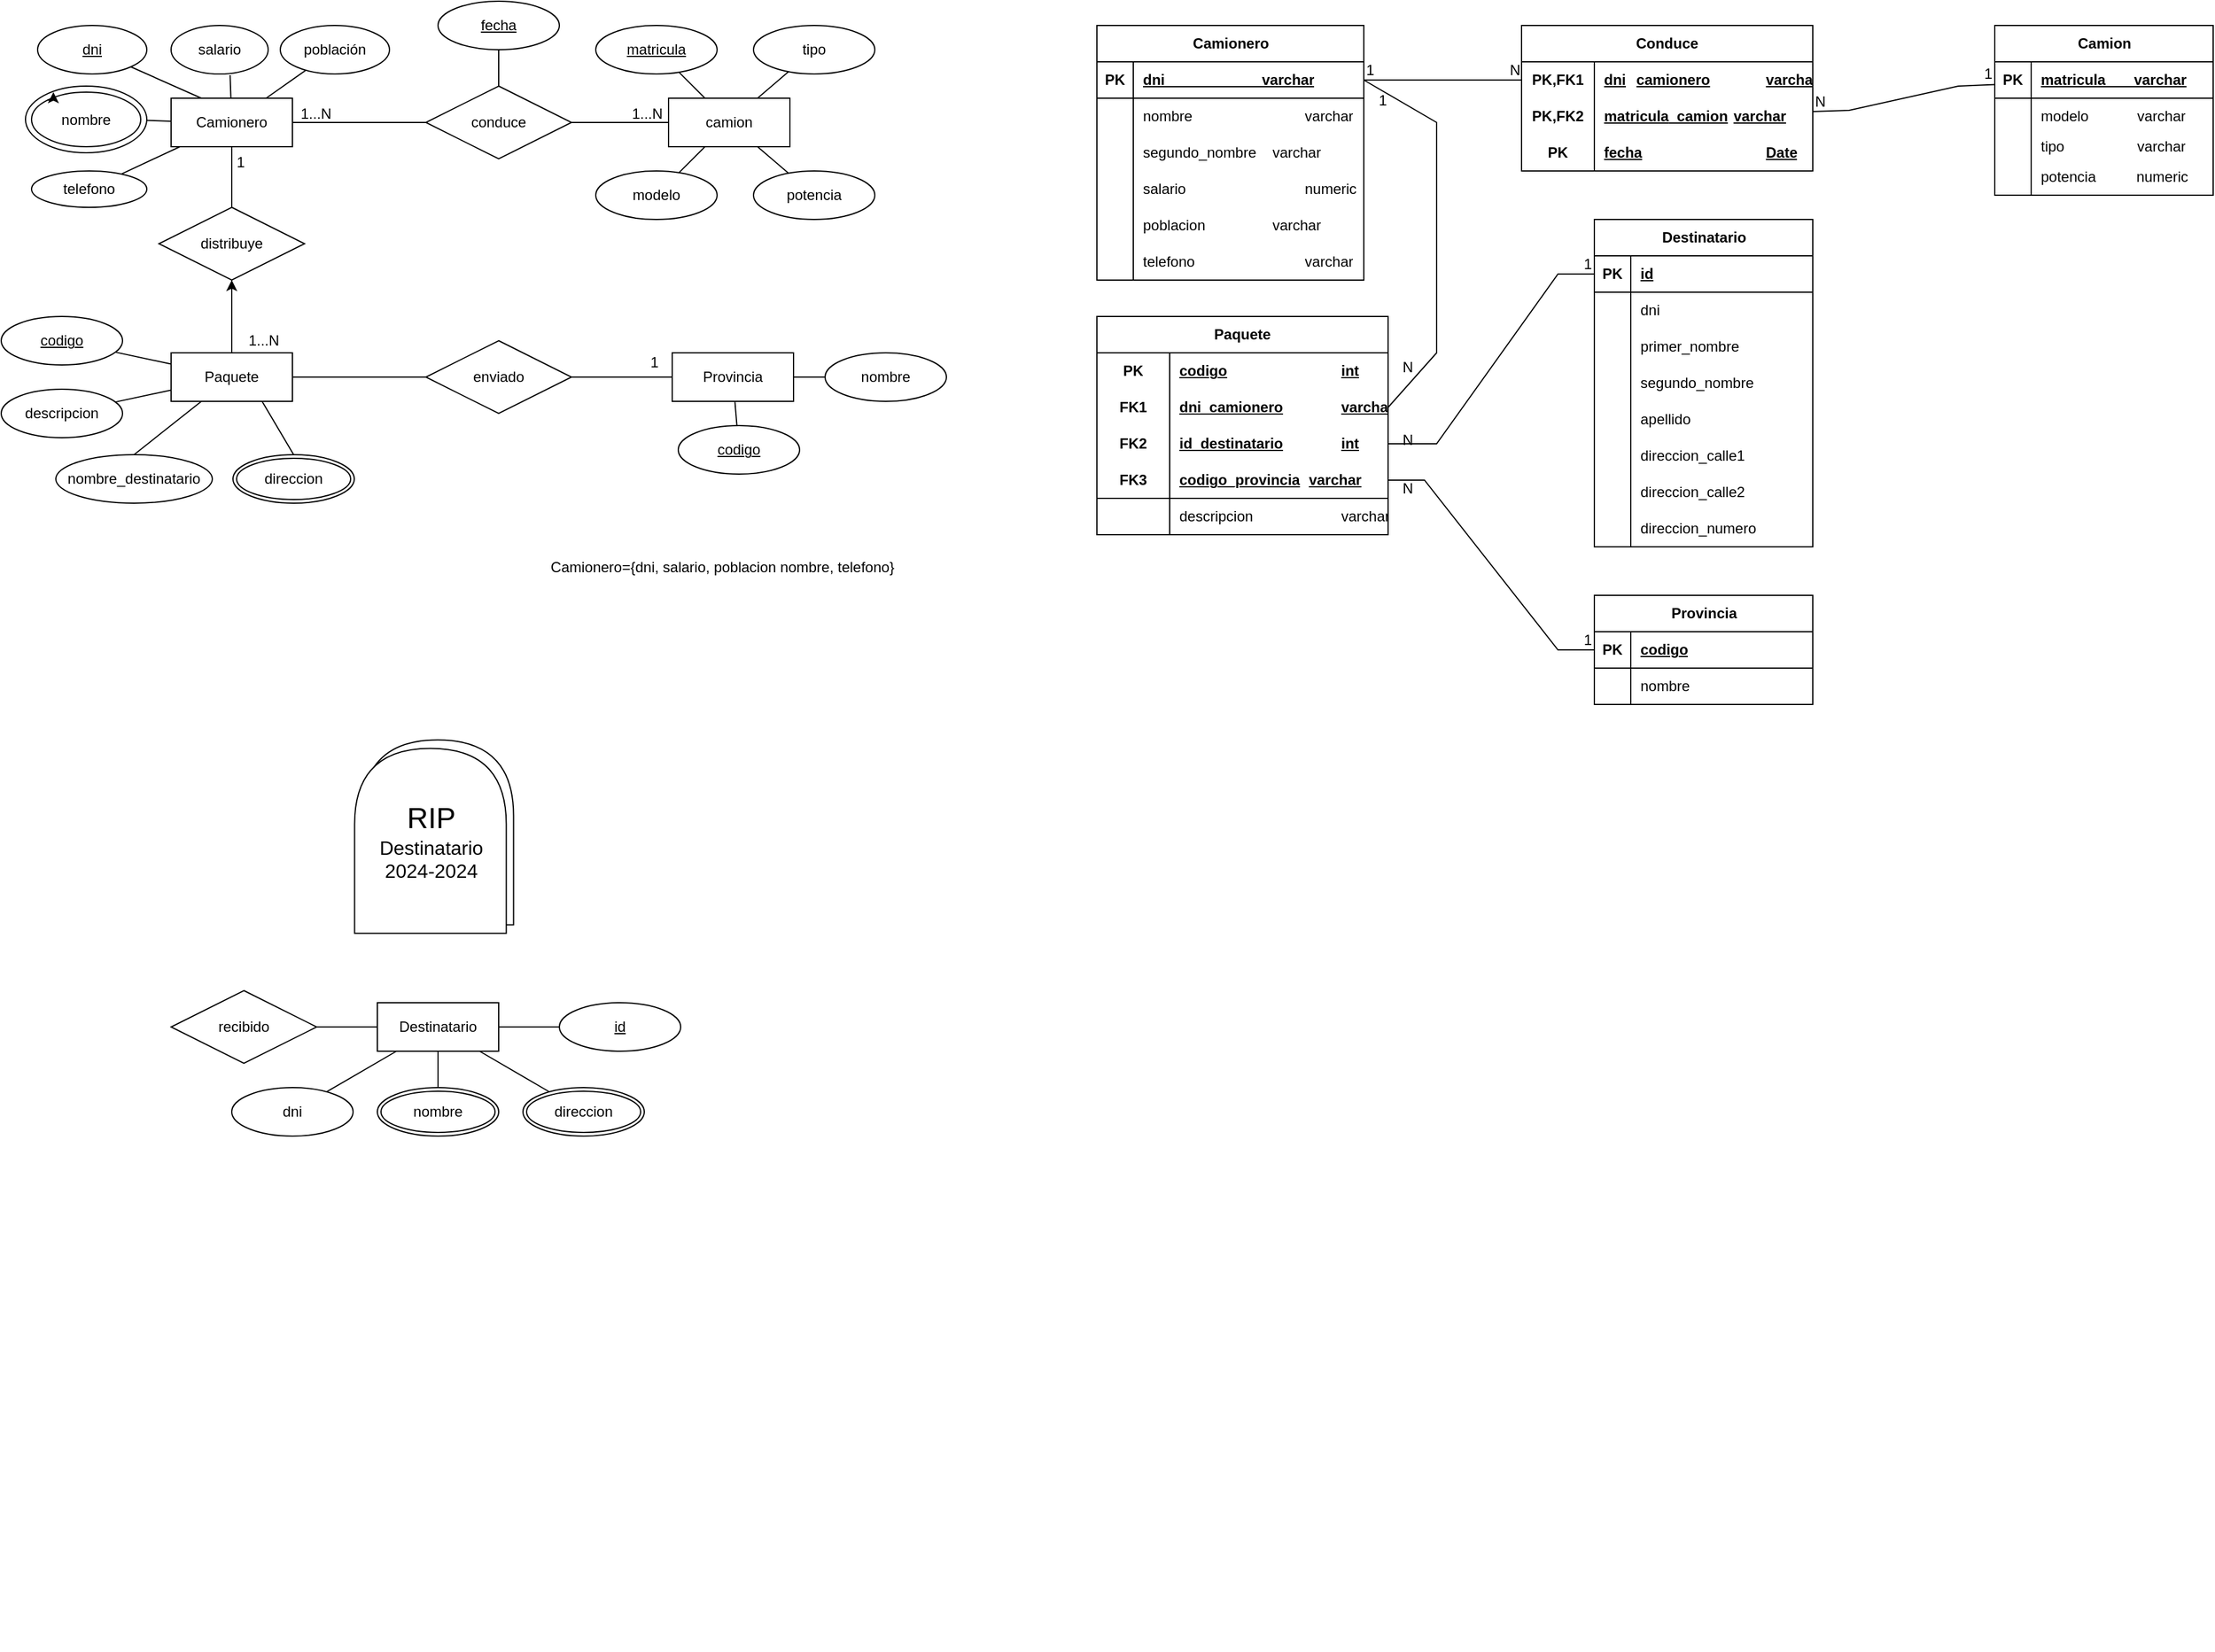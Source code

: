 <mxfile version="24.7.7">
  <diagram id="R2lEEEUBdFMjLlhIrx00" name="Page-1">
    <mxGraphModel dx="1311" dy="598" grid="0" gridSize="10" guides="1" tooltips="1" connect="1" arrows="1" fold="1" page="0" pageScale="1" pageWidth="100" pageHeight="100" math="0" shadow="0" extFonts="Permanent Marker^https://fonts.googleapis.com/css?family=Permanent+Marker">
      <root>
        <mxCell id="0" />
        <mxCell id="1" parent="0" />
        <mxCell id="CxOsIy3GGX-dZrsYD4v6-1" value="Camionero" style="rounded=0;whiteSpace=wrap;html=1;" parent="1" vertex="1">
          <mxGeometry x="200" y="260" width="100" height="40" as="geometry" />
        </mxCell>
        <mxCell id="CxOsIy3GGX-dZrsYD4v6-7" value="&lt;u&gt;dni&lt;/u&gt;" style="ellipse;whiteSpace=wrap;html=1;" parent="1" vertex="1">
          <mxGeometry x="90" y="200" width="90" height="40" as="geometry" />
        </mxCell>
        <mxCell id="CxOsIy3GGX-dZrsYD4v6-8" value="salario" style="ellipse;whiteSpace=wrap;html=1;" parent="1" vertex="1">
          <mxGeometry x="200" y="200" width="80" height="40" as="geometry" />
        </mxCell>
        <mxCell id="CxOsIy3GGX-dZrsYD4v6-9" value="población" style="ellipse;whiteSpace=wrap;html=1;" parent="1" vertex="1">
          <mxGeometry x="290" y="200" width="90" height="40" as="geometry" />
        </mxCell>
        <mxCell id="CxOsIy3GGX-dZrsYD4v6-11" value="telefono" style="ellipse;whiteSpace=wrap;html=1;" parent="1" vertex="1">
          <mxGeometry x="85" y="320" width="95" height="30" as="geometry" />
        </mxCell>
        <mxCell id="CxOsIy3GGX-dZrsYD4v6-12" value="" style="endArrow=none;html=1;rounded=0;" parent="1" source="CxOsIy3GGX-dZrsYD4v6-11" target="CxOsIy3GGX-dZrsYD4v6-1" edge="1">
          <mxGeometry width="50" height="50" relative="1" as="geometry">
            <mxPoint x="160" y="260" as="sourcePoint" />
            <mxPoint x="210" y="210" as="targetPoint" />
          </mxGeometry>
        </mxCell>
        <mxCell id="CxOsIy3GGX-dZrsYD4v6-13" value="" style="endArrow=none;html=1;rounded=0;" parent="1" source="CxOsIy3GGX-dZrsYD4v6-10" target="CxOsIy3GGX-dZrsYD4v6-1" edge="1">
          <mxGeometry width="50" height="50" relative="1" as="geometry">
            <mxPoint x="130" y="260" as="sourcePoint" />
            <mxPoint x="200.711" y="270" as="targetPoint" />
          </mxGeometry>
        </mxCell>
        <mxCell id="CxOsIy3GGX-dZrsYD4v6-14" value="" style="endArrow=none;html=1;rounded=0;entryX=1;entryY=1;entryDx=0;entryDy=0;exitX=0.25;exitY=0;exitDx=0;exitDy=0;" parent="1" source="CxOsIy3GGX-dZrsYD4v6-1" target="CxOsIy3GGX-dZrsYD4v6-7" edge="1">
          <mxGeometry width="50" height="50" relative="1" as="geometry">
            <mxPoint x="220" y="280" as="sourcePoint" />
            <mxPoint x="240" y="220" as="targetPoint" />
          </mxGeometry>
        </mxCell>
        <mxCell id="CxOsIy3GGX-dZrsYD4v6-15" value="" style="endArrow=none;html=1;rounded=0;entryX=0.608;entryY=1.025;entryDx=0;entryDy=0;entryPerimeter=0;" parent="1" source="CxOsIy3GGX-dZrsYD4v6-1" target="CxOsIy3GGX-dZrsYD4v6-8" edge="1">
          <mxGeometry width="50" height="50" relative="1" as="geometry">
            <mxPoint x="160" y="260" as="sourcePoint" />
            <mxPoint x="210" y="210" as="targetPoint" />
          </mxGeometry>
        </mxCell>
        <mxCell id="CxOsIy3GGX-dZrsYD4v6-16" value="" style="endArrow=none;html=1;rounded=0;" parent="1" source="CxOsIy3GGX-dZrsYD4v6-1" target="CxOsIy3GGX-dZrsYD4v6-9" edge="1">
          <mxGeometry width="50" height="50" relative="1" as="geometry">
            <mxPoint x="250" y="250" as="sourcePoint" />
            <mxPoint x="210" y="210" as="targetPoint" />
          </mxGeometry>
        </mxCell>
        <mxCell id="CxOsIy3GGX-dZrsYD4v6-20" value="" style="group" parent="1" vertex="1" connectable="0">
          <mxGeometry x="80" y="250" width="100" height="55" as="geometry" />
        </mxCell>
        <mxCell id="CxOsIy3GGX-dZrsYD4v6-18" value="" style="ellipse;whiteSpace=wrap;html=1;" parent="CxOsIy3GGX-dZrsYD4v6-20" vertex="1">
          <mxGeometry width="100" height="55" as="geometry" />
        </mxCell>
        <mxCell id="CxOsIy3GGX-dZrsYD4v6-10" value="nombre" style="ellipse;whiteSpace=wrap;html=1;strokeColor=default;" parent="CxOsIy3GGX-dZrsYD4v6-20" vertex="1">
          <mxGeometry x="5" y="5" width="90" height="45" as="geometry" />
        </mxCell>
        <mxCell id="CxOsIy3GGX-dZrsYD4v6-19" style="edgeStyle=orthogonalEdgeStyle;rounded=0;orthogonalLoop=1;jettySize=auto;html=1;exitX=0;exitY=0;exitDx=0;exitDy=0;entryX=0.2;entryY=0;entryDx=0;entryDy=0;entryPerimeter=0;" parent="CxOsIy3GGX-dZrsYD4v6-20" source="CxOsIy3GGX-dZrsYD4v6-10" target="CxOsIy3GGX-dZrsYD4v6-10" edge="1">
          <mxGeometry relative="1" as="geometry" />
        </mxCell>
        <mxCell id="4ZLRn1Lp10BQztNfoU4w-2" value="" style="edgeStyle=orthogonalEdgeStyle;rounded=0;orthogonalLoop=1;jettySize=auto;html=1;" edge="1" parent="1" source="tx9ULvvlkUJiopT8hCnI-1" target="tx9ULvvlkUJiopT8hCnI-14">
          <mxGeometry relative="1" as="geometry" />
        </mxCell>
        <mxCell id="tx9ULvvlkUJiopT8hCnI-1" value="&lt;div&gt;Paquete&lt;/div&gt;" style="whiteSpace=wrap;html=1;align=center;" parent="1" vertex="1">
          <mxGeometry x="200" y="470" width="100" height="40" as="geometry" />
        </mxCell>
        <mxCell id="tx9ULvvlkUJiopT8hCnI-2" value="&lt;div&gt;enviado&lt;br&gt;&lt;/div&gt;" style="shape=rhombus;perimeter=rhombusPerimeter;whiteSpace=wrap;html=1;align=center;" parent="1" vertex="1">
          <mxGeometry x="410" y="460" width="120" height="60" as="geometry" />
        </mxCell>
        <mxCell id="Zo_JOR9cjZS5Beq6pA7G-6" value="Camion" style="shape=table;startSize=30;container=1;collapsible=1;childLayout=tableLayout;fixedRows=1;rowLines=0;fontStyle=1;align=center;resizeLast=1;html=1;" parent="1" vertex="1">
          <mxGeometry x="1703" y="200" width="180" height="140" as="geometry" />
        </mxCell>
        <mxCell id="Zo_JOR9cjZS5Beq6pA7G-7" value="" style="shape=tableRow;horizontal=0;startSize=0;swimlaneHead=0;swimlaneBody=0;fillColor=none;collapsible=0;dropTarget=0;points=[[0,0.5],[1,0.5]];portConstraint=eastwest;top=0;left=0;right=0;bottom=1;" parent="Zo_JOR9cjZS5Beq6pA7G-6" vertex="1">
          <mxGeometry y="30" width="180" height="30" as="geometry" />
        </mxCell>
        <mxCell id="Zo_JOR9cjZS5Beq6pA7G-8" value="PK" style="shape=partialRectangle;connectable=0;fillColor=none;top=0;left=0;bottom=0;right=0;fontStyle=1;overflow=hidden;whiteSpace=wrap;html=1;" parent="Zo_JOR9cjZS5Beq6pA7G-7" vertex="1">
          <mxGeometry width="30" height="30" as="geometry">
            <mxRectangle width="30" height="30" as="alternateBounds" />
          </mxGeometry>
        </mxCell>
        <mxCell id="Zo_JOR9cjZS5Beq6pA7G-9" value="matricula&amp;nbsp; &amp;nbsp; &amp;nbsp; &amp;nbsp;varchar" style="shape=partialRectangle;connectable=0;fillColor=none;top=0;left=0;bottom=0;right=0;align=left;spacingLeft=6;fontStyle=5;overflow=hidden;whiteSpace=wrap;html=1;" parent="Zo_JOR9cjZS5Beq6pA7G-7" vertex="1">
          <mxGeometry x="30" width="150" height="30" as="geometry">
            <mxRectangle width="150" height="30" as="alternateBounds" />
          </mxGeometry>
        </mxCell>
        <mxCell id="Zo_JOR9cjZS5Beq6pA7G-10" value="" style="shape=tableRow;horizontal=0;startSize=0;swimlaneHead=0;swimlaneBody=0;fillColor=none;collapsible=0;dropTarget=0;points=[[0,0.5],[1,0.5]];portConstraint=eastwest;top=0;left=0;right=0;bottom=0;" parent="Zo_JOR9cjZS5Beq6pA7G-6" vertex="1">
          <mxGeometry y="60" width="180" height="30" as="geometry" />
        </mxCell>
        <mxCell id="Zo_JOR9cjZS5Beq6pA7G-11" value="" style="shape=partialRectangle;connectable=0;fillColor=none;top=0;left=0;bottom=0;right=0;editable=1;overflow=hidden;whiteSpace=wrap;html=1;" parent="Zo_JOR9cjZS5Beq6pA7G-10" vertex="1">
          <mxGeometry width="30" height="30" as="geometry">
            <mxRectangle width="30" height="30" as="alternateBounds" />
          </mxGeometry>
        </mxCell>
        <mxCell id="Zo_JOR9cjZS5Beq6pA7G-12" value="modelo&amp;nbsp; &amp;nbsp; &amp;nbsp; &amp;nbsp; &amp;nbsp; &amp;nbsp; varchar" style="shape=partialRectangle;connectable=0;fillColor=none;top=0;left=0;bottom=0;right=0;align=left;spacingLeft=6;overflow=hidden;whiteSpace=wrap;html=1;" parent="Zo_JOR9cjZS5Beq6pA7G-10" vertex="1">
          <mxGeometry x="30" width="150" height="30" as="geometry">
            <mxRectangle width="150" height="30" as="alternateBounds" />
          </mxGeometry>
        </mxCell>
        <mxCell id="Zo_JOR9cjZS5Beq6pA7G-13" value="" style="shape=tableRow;horizontal=0;startSize=0;swimlaneHead=0;swimlaneBody=0;fillColor=none;collapsible=0;dropTarget=0;points=[[0,0.5],[1,0.5]];portConstraint=eastwest;top=0;left=0;right=0;bottom=0;" parent="Zo_JOR9cjZS5Beq6pA7G-6" vertex="1">
          <mxGeometry y="90" width="180" height="20" as="geometry" />
        </mxCell>
        <mxCell id="Zo_JOR9cjZS5Beq6pA7G-14" value="" style="shape=partialRectangle;connectable=0;fillColor=none;top=0;left=0;bottom=0;right=0;editable=1;overflow=hidden;whiteSpace=wrap;html=1;" parent="Zo_JOR9cjZS5Beq6pA7G-13" vertex="1">
          <mxGeometry width="30" height="20" as="geometry">
            <mxRectangle width="30" height="20" as="alternateBounds" />
          </mxGeometry>
        </mxCell>
        <mxCell id="Zo_JOR9cjZS5Beq6pA7G-15" value="tipo&amp;nbsp; &amp;nbsp; &amp;nbsp; &amp;nbsp; &amp;nbsp; &amp;nbsp; &amp;nbsp; &amp;nbsp; &amp;nbsp; varchar" style="shape=partialRectangle;connectable=0;fillColor=none;top=0;left=0;bottom=0;right=0;align=left;spacingLeft=6;overflow=hidden;whiteSpace=wrap;html=1;" parent="Zo_JOR9cjZS5Beq6pA7G-13" vertex="1">
          <mxGeometry x="30" width="150" height="20" as="geometry">
            <mxRectangle width="150" height="20" as="alternateBounds" />
          </mxGeometry>
        </mxCell>
        <mxCell id="Zo_JOR9cjZS5Beq6pA7G-16" value="" style="shape=tableRow;horizontal=0;startSize=0;swimlaneHead=0;swimlaneBody=0;fillColor=none;collapsible=0;dropTarget=0;points=[[0,0.5],[1,0.5]];portConstraint=eastwest;top=0;left=0;right=0;bottom=0;" parent="Zo_JOR9cjZS5Beq6pA7G-6" vertex="1">
          <mxGeometry y="110" width="180" height="30" as="geometry" />
        </mxCell>
        <mxCell id="Zo_JOR9cjZS5Beq6pA7G-17" value="" style="shape=partialRectangle;connectable=0;fillColor=none;top=0;left=0;bottom=0;right=0;editable=1;overflow=hidden;whiteSpace=wrap;html=1;" parent="Zo_JOR9cjZS5Beq6pA7G-16" vertex="1">
          <mxGeometry width="30" height="30" as="geometry">
            <mxRectangle width="30" height="30" as="alternateBounds" />
          </mxGeometry>
        </mxCell>
        <mxCell id="Zo_JOR9cjZS5Beq6pA7G-18" value="potencia&amp;nbsp; &amp;nbsp; &amp;nbsp; &amp;nbsp; &amp;nbsp; numeric" style="shape=partialRectangle;connectable=0;fillColor=none;top=0;left=0;bottom=0;right=0;align=left;spacingLeft=6;overflow=hidden;whiteSpace=wrap;html=1;" parent="Zo_JOR9cjZS5Beq6pA7G-16" vertex="1">
          <mxGeometry x="30" width="150" height="30" as="geometry">
            <mxRectangle width="150" height="30" as="alternateBounds" />
          </mxGeometry>
        </mxCell>
        <mxCell id="tx9ULvvlkUJiopT8hCnI-3" value="&lt;div&gt;Provincia&lt;/div&gt;" style="whiteSpace=wrap;html=1;align=center;" parent="1" vertex="1">
          <mxGeometry x="613" y="470" width="100" height="40" as="geometry" />
        </mxCell>
        <mxCell id="tx9ULvvlkUJiopT8hCnI-4" value="&lt;div&gt;codigo&lt;/div&gt;" style="ellipse;whiteSpace=wrap;html=1;align=center;fontStyle=4;" parent="1" vertex="1">
          <mxGeometry x="618" y="530" width="100" height="40" as="geometry" />
        </mxCell>
        <mxCell id="tx9ULvvlkUJiopT8hCnI-5" value="&lt;div&gt;nombre&lt;/div&gt;" style="ellipse;whiteSpace=wrap;html=1;align=center;" parent="1" vertex="1">
          <mxGeometry x="739" y="470" width="100" height="40" as="geometry" />
        </mxCell>
        <mxCell id="tx9ULvvlkUJiopT8hCnI-6" value="" style="endArrow=none;html=1;rounded=0;" parent="1" source="tx9ULvvlkUJiopT8hCnI-3" target="tx9ULvvlkUJiopT8hCnI-4" edge="1">
          <mxGeometry relative="1" as="geometry">
            <mxPoint x="610" y="410" as="sourcePoint" />
            <mxPoint x="770" y="410" as="targetPoint" />
          </mxGeometry>
        </mxCell>
        <mxCell id="tx9ULvvlkUJiopT8hCnI-7" value="" style="endArrow=none;html=1;rounded=0;" parent="1" source="tx9ULvvlkUJiopT8hCnI-3" target="tx9ULvvlkUJiopT8hCnI-5" edge="1">
          <mxGeometry relative="1" as="geometry">
            <mxPoint x="610" y="410" as="sourcePoint" />
            <mxPoint x="770" y="410" as="targetPoint" />
          </mxGeometry>
        </mxCell>
        <mxCell id="tx9ULvvlkUJiopT8hCnI-9" value="" style="endArrow=none;html=1;rounded=0;" parent="1" source="tx9ULvvlkUJiopT8hCnI-1" target="tx9ULvvlkUJiopT8hCnI-2" edge="1">
          <mxGeometry relative="1" as="geometry">
            <mxPoint x="70" y="640" as="sourcePoint" />
            <mxPoint x="200" y="610" as="targetPoint" />
          </mxGeometry>
        </mxCell>
        <mxCell id="tx9ULvvlkUJiopT8hCnI-10" value="codigo" style="ellipse;whiteSpace=wrap;html=1;align=center;fontStyle=4;" parent="1" vertex="1">
          <mxGeometry x="60" y="440" width="100" height="40" as="geometry" />
        </mxCell>
        <mxCell id="tx9ULvvlkUJiopT8hCnI-11" value="&lt;div&gt;descripcion&lt;/div&gt;" style="ellipse;whiteSpace=wrap;html=1;align=center;" parent="1" vertex="1">
          <mxGeometry x="60" y="500" width="100" height="40" as="geometry" />
        </mxCell>
        <mxCell id="tx9ULvvlkUJiopT8hCnI-12" value="" style="endArrow=none;html=1;rounded=0;" parent="1" source="tx9ULvvlkUJiopT8hCnI-1" target="tx9ULvvlkUJiopT8hCnI-10" edge="1">
          <mxGeometry relative="1" as="geometry">
            <mxPoint x="420" y="430" as="sourcePoint" />
            <mxPoint x="580" y="430" as="targetPoint" />
          </mxGeometry>
        </mxCell>
        <mxCell id="tx9ULvvlkUJiopT8hCnI-13" value="" style="endArrow=none;html=1;rounded=0;" parent="1" source="tx9ULvvlkUJiopT8hCnI-1" target="tx9ULvvlkUJiopT8hCnI-11" edge="1">
          <mxGeometry relative="1" as="geometry">
            <mxPoint x="420" y="430" as="sourcePoint" />
            <mxPoint x="580" y="430" as="targetPoint" />
          </mxGeometry>
        </mxCell>
        <mxCell id="tx9ULvvlkUJiopT8hCnI-14" value="&lt;div&gt;distribuye&lt;/div&gt;" style="shape=rhombus;perimeter=rhombusPerimeter;whiteSpace=wrap;html=1;align=center;" parent="1" vertex="1">
          <mxGeometry x="190" y="350" width="120" height="60" as="geometry" />
        </mxCell>
        <mxCell id="tx9ULvvlkUJiopT8hCnI-15" style="edgeStyle=orthogonalEdgeStyle;rounded=0;orthogonalLoop=1;jettySize=auto;html=1;exitX=0.5;exitY=1;exitDx=0;exitDy=0;" parent="1" source="tx9ULvvlkUJiopT8hCnI-11" target="tx9ULvvlkUJiopT8hCnI-11" edge="1">
          <mxGeometry relative="1" as="geometry" />
        </mxCell>
        <mxCell id="tx9ULvvlkUJiopT8hCnI-16" value="" style="endArrow=none;html=1;rounded=0;" parent="1" source="CxOsIy3GGX-dZrsYD4v6-1" target="tx9ULvvlkUJiopT8hCnI-14" edge="1">
          <mxGeometry relative="1" as="geometry">
            <mxPoint x="420" y="290" as="sourcePoint" />
            <mxPoint x="580" y="290" as="targetPoint" />
          </mxGeometry>
        </mxCell>
        <mxCell id="tx9ULvvlkUJiopT8hCnI-17" value="" style="endArrow=none;html=1;rounded=0;" parent="1" source="tx9ULvvlkUJiopT8hCnI-14" target="tx9ULvvlkUJiopT8hCnI-1" edge="1">
          <mxGeometry relative="1" as="geometry">
            <mxPoint x="420" y="290" as="sourcePoint" />
            <mxPoint x="580" y="290" as="targetPoint" />
          </mxGeometry>
        </mxCell>
        <mxCell id="KA7Ww1T97iUy-B9pv64w-1" value="&lt;div&gt;conduce&lt;/div&gt;" style="shape=rhombus;perimeter=rhombusPerimeter;whiteSpace=wrap;html=1;align=center;" parent="1" vertex="1">
          <mxGeometry x="410" y="250" width="120" height="60" as="geometry" />
        </mxCell>
        <mxCell id="dD7kk7PK0m8kuOnQ8isB-16" value="" style="shape=tableRow;horizontal=0;startSize=0;swimlaneHead=0;swimlaneBody=0;fillColor=none;collapsible=0;dropTarget=0;points=[[0,0.5],[1,0.5]];portConstraint=eastwest;top=0;left=0;right=0;bottom=0;" parent="1" vertex="1">
          <mxGeometry x="1430" y="1500" width="180" height="40" as="geometry" />
        </mxCell>
        <mxCell id="dD7kk7PK0m8kuOnQ8isB-17" value="" style="shape=partialRectangle;connectable=0;fillColor=none;top=0;left=0;bottom=0;right=0;editable=1;overflow=hidden;whiteSpace=wrap;html=1;" parent="dD7kk7PK0m8kuOnQ8isB-16" vertex="1">
          <mxGeometry width="30" height="40" as="geometry">
            <mxRectangle width="30" height="40" as="alternateBounds" />
          </mxGeometry>
        </mxCell>
        <mxCell id="KA7Ww1T97iUy-B9pv64w-3" value="fecha" style="ellipse;whiteSpace=wrap;html=1;align=center;fontStyle=4;" parent="1" vertex="1">
          <mxGeometry x="420" y="180" width="100" height="40" as="geometry" />
        </mxCell>
        <mxCell id="KA7Ww1T97iUy-B9pv64w-4" value="" style="endArrow=none;html=1;rounded=0;" parent="1" source="CxOsIy3GGX-dZrsYD4v6-1" target="KA7Ww1T97iUy-B9pv64w-1" edge="1">
          <mxGeometry relative="1" as="geometry">
            <mxPoint x="470" y="270" as="sourcePoint" />
            <mxPoint x="630" y="270" as="targetPoint" />
          </mxGeometry>
        </mxCell>
        <mxCell id="KA7Ww1T97iUy-B9pv64w-5" value="" style="endArrow=none;html=1;rounded=0;" parent="1" source="KA7Ww1T97iUy-B9pv64w-1" target="KA7Ww1T97iUy-B9pv64w-3" edge="1">
          <mxGeometry relative="1" as="geometry">
            <mxPoint x="560" y="250" as="sourcePoint" />
            <mxPoint x="720" y="250" as="targetPoint" />
          </mxGeometry>
        </mxCell>
        <mxCell id="KA7Ww1T97iUy-B9pv64w-6" value="camion" style="whiteSpace=wrap;html=1;align=center;" parent="1" vertex="1">
          <mxGeometry x="610" y="260" width="100" height="40" as="geometry" />
        </mxCell>
        <mxCell id="KA7Ww1T97iUy-B9pv64w-7" value="&lt;div&gt;matricula&lt;/div&gt;" style="ellipse;whiteSpace=wrap;html=1;align=center;fontStyle=4;" parent="1" vertex="1">
          <mxGeometry x="550" y="200" width="100" height="40" as="geometry" />
        </mxCell>
        <mxCell id="KA7Ww1T97iUy-B9pv64w-8" value="modelo" style="ellipse;whiteSpace=wrap;html=1;align=center;" parent="1" vertex="1">
          <mxGeometry x="550" y="320" width="100" height="40" as="geometry" />
        </mxCell>
        <mxCell id="KA7Ww1T97iUy-B9pv64w-9" value="tipo" style="ellipse;whiteSpace=wrap;html=1;align=center;" parent="1" vertex="1">
          <mxGeometry x="680" y="200" width="100" height="40" as="geometry" />
        </mxCell>
        <mxCell id="KA7Ww1T97iUy-B9pv64w-10" value="potencia" style="ellipse;whiteSpace=wrap;html=1;align=center;" parent="1" vertex="1">
          <mxGeometry x="680" y="320" width="100" height="40" as="geometry" />
        </mxCell>
        <mxCell id="KA7Ww1T97iUy-B9pv64w-11" value="" style="endArrow=none;html=1;rounded=0;" parent="1" source="KA7Ww1T97iUy-B9pv64w-7" target="KA7Ww1T97iUy-B9pv64w-6" edge="1">
          <mxGeometry relative="1" as="geometry">
            <mxPoint x="720" y="250" as="sourcePoint" />
            <mxPoint x="880" y="250" as="targetPoint" />
          </mxGeometry>
        </mxCell>
        <mxCell id="KA7Ww1T97iUy-B9pv64w-12" value="" style="endArrow=none;html=1;rounded=0;" parent="1" source="KA7Ww1T97iUy-B9pv64w-6" target="KA7Ww1T97iUy-B9pv64w-8" edge="1">
          <mxGeometry relative="1" as="geometry">
            <mxPoint x="720" y="250" as="sourcePoint" />
            <mxPoint x="880" y="250" as="targetPoint" />
          </mxGeometry>
        </mxCell>
        <mxCell id="KA7Ww1T97iUy-B9pv64w-13" value="" style="endArrow=none;html=1;rounded=0;" parent="1" source="KA7Ww1T97iUy-B9pv64w-6" target="KA7Ww1T97iUy-B9pv64w-9" edge="1">
          <mxGeometry relative="1" as="geometry">
            <mxPoint x="720" y="250" as="sourcePoint" />
            <mxPoint x="830" y="260" as="targetPoint" />
          </mxGeometry>
        </mxCell>
        <mxCell id="KA7Ww1T97iUy-B9pv64w-14" value="" style="endArrow=none;html=1;rounded=0;" parent="1" source="KA7Ww1T97iUy-B9pv64w-6" target="KA7Ww1T97iUy-B9pv64w-10" edge="1">
          <mxGeometry relative="1" as="geometry">
            <mxPoint x="720" y="250" as="sourcePoint" />
            <mxPoint x="880" y="250" as="targetPoint" />
          </mxGeometry>
        </mxCell>
        <mxCell id="KA7Ww1T97iUy-B9pv64w-15" value="" style="endArrow=none;html=1;rounded=0;" parent="1" source="KA7Ww1T97iUy-B9pv64w-1" target="KA7Ww1T97iUy-B9pv64w-6" edge="1">
          <mxGeometry relative="1" as="geometry">
            <mxPoint x="630" y="260" as="sourcePoint" />
            <mxPoint x="790" y="260" as="targetPoint" />
          </mxGeometry>
        </mxCell>
        <mxCell id="KA7Ww1T97iUy-B9pv64w-16" value="recibido" style="shape=rhombus;perimeter=rhombusPerimeter;whiteSpace=wrap;html=1;align=center;" parent="1" vertex="1">
          <mxGeometry x="200" y="996" width="120" height="60" as="geometry" />
        </mxCell>
        <mxCell id="KA7Ww1T97iUy-B9pv64w-17" value="Destinatario" style="whiteSpace=wrap;html=1;align=center;" parent="1" vertex="1">
          <mxGeometry x="370" y="1006" width="100" height="40" as="geometry" />
        </mxCell>
        <mxCell id="KA7Ww1T97iUy-B9pv64w-19" value="" style="endArrow=none;html=1;rounded=0;" parent="1" source="KA7Ww1T97iUy-B9pv64w-16" target="KA7Ww1T97iUy-B9pv64w-17" edge="1">
          <mxGeometry relative="1" as="geometry">
            <mxPoint x="540" y="1196" as="sourcePoint" />
            <mxPoint x="700" y="1196" as="targetPoint" />
          </mxGeometry>
        </mxCell>
        <mxCell id="KA7Ww1T97iUy-B9pv64w-20" value="&lt;div&gt;id&lt;/div&gt;" style="ellipse;whiteSpace=wrap;html=1;align=center;fontStyle=4;" parent="1" vertex="1">
          <mxGeometry x="520" y="1006" width="100" height="40" as="geometry" />
        </mxCell>
        <mxCell id="KA7Ww1T97iUy-B9pv64w-21" value="dni" style="ellipse;whiteSpace=wrap;html=1;align=center;" parent="1" vertex="1">
          <mxGeometry x="250" y="1076" width="100" height="40" as="geometry" />
        </mxCell>
        <mxCell id="KA7Ww1T97iUy-B9pv64w-22" value="nombre" style="ellipse;shape=doubleEllipse;margin=3;whiteSpace=wrap;html=1;align=center;" parent="1" vertex="1">
          <mxGeometry x="370" y="1076" width="100" height="40" as="geometry" />
        </mxCell>
        <mxCell id="KA7Ww1T97iUy-B9pv64w-23" value="direccion" style="ellipse;shape=doubleEllipse;margin=3;whiteSpace=wrap;html=1;align=center;" parent="1" vertex="1">
          <mxGeometry x="490" y="1076" width="100" height="40" as="geometry" />
        </mxCell>
        <mxCell id="KA7Ww1T97iUy-B9pv64w-24" value="" style="endArrow=none;html=1;rounded=0;" parent="1" source="KA7Ww1T97iUy-B9pv64w-21" target="KA7Ww1T97iUy-B9pv64w-17" edge="1">
          <mxGeometry relative="1" as="geometry">
            <mxPoint x="400" y="936" as="sourcePoint" />
            <mxPoint x="560" y="936" as="targetPoint" />
          </mxGeometry>
        </mxCell>
        <mxCell id="KA7Ww1T97iUy-B9pv64w-25" value="" style="endArrow=none;html=1;rounded=0;" parent="1" source="KA7Ww1T97iUy-B9pv64w-17" target="KA7Ww1T97iUy-B9pv64w-22" edge="1">
          <mxGeometry relative="1" as="geometry">
            <mxPoint x="400" y="936" as="sourcePoint" />
            <mxPoint x="560" y="936" as="targetPoint" />
          </mxGeometry>
        </mxCell>
        <mxCell id="KA7Ww1T97iUy-B9pv64w-26" value="" style="endArrow=none;html=1;rounded=0;" parent="1" source="KA7Ww1T97iUy-B9pv64w-17" target="KA7Ww1T97iUy-B9pv64w-20" edge="1">
          <mxGeometry relative="1" as="geometry">
            <mxPoint x="400" y="936" as="sourcePoint" />
            <mxPoint x="560" y="936" as="targetPoint" />
          </mxGeometry>
        </mxCell>
        <mxCell id="KA7Ww1T97iUy-B9pv64w-27" value="" style="endArrow=none;html=1;rounded=0;" parent="1" source="KA7Ww1T97iUy-B9pv64w-17" target="KA7Ww1T97iUy-B9pv64w-23" edge="1">
          <mxGeometry relative="1" as="geometry">
            <mxPoint x="400" y="936" as="sourcePoint" />
            <mxPoint x="560" y="936" as="targetPoint" />
          </mxGeometry>
        </mxCell>
        <mxCell id="FjA0P2DOyL8i1orvs1U2-1" value="Camionero" style="shape=table;startSize=30;container=1;collapsible=1;childLayout=tableLayout;fixedRows=1;rowLines=0;fontStyle=1;align=center;resizeLast=1;html=1;" parent="1" vertex="1">
          <mxGeometry x="963" y="200" width="220" height="210" as="geometry" />
        </mxCell>
        <mxCell id="FjA0P2DOyL8i1orvs1U2-2" value="" style="shape=tableRow;horizontal=0;startSize=0;swimlaneHead=0;swimlaneBody=0;fillColor=none;collapsible=0;dropTarget=0;points=[[0,0.5],[1,0.5]];portConstraint=eastwest;top=0;left=0;right=0;bottom=1;" parent="FjA0P2DOyL8i1orvs1U2-1" vertex="1">
          <mxGeometry y="30" width="220" height="30" as="geometry" />
        </mxCell>
        <mxCell id="FjA0P2DOyL8i1orvs1U2-3" value="PK" style="shape=partialRectangle;connectable=0;fillColor=none;top=0;left=0;bottom=0;right=0;fontStyle=1;overflow=hidden;whiteSpace=wrap;html=1;" parent="FjA0P2DOyL8i1orvs1U2-2" vertex="1">
          <mxGeometry width="30" height="30" as="geometry">
            <mxRectangle width="30" height="30" as="alternateBounds" />
          </mxGeometry>
        </mxCell>
        <mxCell id="FjA0P2DOyL8i1orvs1U2-4" value="dni&amp;nbsp; &amp;nbsp; &amp;nbsp; &amp;nbsp; &amp;nbsp; &amp;nbsp; &amp;nbsp; &amp;nbsp; &amp;nbsp; &amp;nbsp; &amp;nbsp; &amp;nbsp; varchar" style="shape=partialRectangle;connectable=0;fillColor=none;top=0;left=0;bottom=0;right=0;align=left;spacingLeft=6;fontStyle=5;overflow=hidden;whiteSpace=wrap;html=1;" parent="FjA0P2DOyL8i1orvs1U2-2" vertex="1">
          <mxGeometry x="30" width="190" height="30" as="geometry">
            <mxRectangle width="190" height="30" as="alternateBounds" />
          </mxGeometry>
        </mxCell>
        <mxCell id="FjA0P2DOyL8i1orvs1U2-5" value="" style="shape=tableRow;horizontal=0;startSize=0;swimlaneHead=0;swimlaneBody=0;fillColor=none;collapsible=0;dropTarget=0;points=[[0,0.5],[1,0.5]];portConstraint=eastwest;top=0;left=0;right=0;bottom=0;" parent="FjA0P2DOyL8i1orvs1U2-1" vertex="1">
          <mxGeometry y="60" width="220" height="30" as="geometry" />
        </mxCell>
        <mxCell id="FjA0P2DOyL8i1orvs1U2-6" value="" style="shape=partialRectangle;connectable=0;fillColor=none;top=0;left=0;bottom=0;right=0;editable=1;overflow=hidden;whiteSpace=wrap;html=1;" parent="FjA0P2DOyL8i1orvs1U2-5" vertex="1">
          <mxGeometry width="30" height="30" as="geometry">
            <mxRectangle width="30" height="30" as="alternateBounds" />
          </mxGeometry>
        </mxCell>
        <mxCell id="FjA0P2DOyL8i1orvs1U2-7" value="nombre&lt;span style=&quot;white-space: pre;&quot;&gt;&#x9;&lt;/span&gt;&lt;span style=&quot;white-space: pre;&quot;&gt;&#x9;&lt;/span&gt;&lt;span style=&quot;white-space: pre;&quot;&gt;&#x9;&lt;/span&gt;&lt;span style=&quot;white-space: pre;&quot;&gt;&#x9;&lt;/span&gt;varchar" style="shape=partialRectangle;connectable=0;fillColor=none;top=0;left=0;bottom=0;right=0;align=left;spacingLeft=6;overflow=hidden;whiteSpace=wrap;html=1;" parent="FjA0P2DOyL8i1orvs1U2-5" vertex="1">
          <mxGeometry x="30" width="190" height="30" as="geometry">
            <mxRectangle width="190" height="30" as="alternateBounds" />
          </mxGeometry>
        </mxCell>
        <mxCell id="FjA0P2DOyL8i1orvs1U2-8" value="" style="shape=tableRow;horizontal=0;startSize=0;swimlaneHead=0;swimlaneBody=0;fillColor=none;collapsible=0;dropTarget=0;points=[[0,0.5],[1,0.5]];portConstraint=eastwest;top=0;left=0;right=0;bottom=0;" parent="FjA0P2DOyL8i1orvs1U2-1" vertex="1">
          <mxGeometry y="90" width="220" height="30" as="geometry" />
        </mxCell>
        <mxCell id="FjA0P2DOyL8i1orvs1U2-9" value="" style="shape=partialRectangle;connectable=0;fillColor=none;top=0;left=0;bottom=0;right=0;editable=1;overflow=hidden;whiteSpace=wrap;html=1;" parent="FjA0P2DOyL8i1orvs1U2-8" vertex="1">
          <mxGeometry width="30" height="30" as="geometry">
            <mxRectangle width="30" height="30" as="alternateBounds" />
          </mxGeometry>
        </mxCell>
        <mxCell id="FjA0P2DOyL8i1orvs1U2-10" value="segundo_nombre&lt;span style=&quot;white-space: pre;&quot;&gt;&#x9;&lt;/span&gt;varchar" style="shape=partialRectangle;connectable=0;fillColor=none;top=0;left=0;bottom=0;right=0;align=left;spacingLeft=6;overflow=hidden;whiteSpace=wrap;html=1;" parent="FjA0P2DOyL8i1orvs1U2-8" vertex="1">
          <mxGeometry x="30" width="190" height="30" as="geometry">
            <mxRectangle width="190" height="30" as="alternateBounds" />
          </mxGeometry>
        </mxCell>
        <mxCell id="FjA0P2DOyL8i1orvs1U2-11" value="" style="shape=tableRow;horizontal=0;startSize=0;swimlaneHead=0;swimlaneBody=0;fillColor=none;collapsible=0;dropTarget=0;points=[[0,0.5],[1,0.5]];portConstraint=eastwest;top=0;left=0;right=0;bottom=0;" parent="FjA0P2DOyL8i1orvs1U2-1" vertex="1">
          <mxGeometry y="120" width="220" height="30" as="geometry" />
        </mxCell>
        <mxCell id="FjA0P2DOyL8i1orvs1U2-12" value="" style="shape=partialRectangle;connectable=0;fillColor=none;top=0;left=0;bottom=0;right=0;editable=1;overflow=hidden;whiteSpace=wrap;html=1;" parent="FjA0P2DOyL8i1orvs1U2-11" vertex="1">
          <mxGeometry width="30" height="30" as="geometry">
            <mxRectangle width="30" height="30" as="alternateBounds" />
          </mxGeometry>
        </mxCell>
        <mxCell id="FjA0P2DOyL8i1orvs1U2-13" value="salario&lt;span style=&quot;white-space: pre;&quot;&gt;&#x9;&lt;/span&gt;&lt;span style=&quot;white-space: pre;&quot;&gt;&#x9;&lt;/span&gt;&lt;span style=&quot;white-space: pre;&quot;&gt;&#x9;&lt;/span&gt;&lt;span style=&quot;white-space: pre;&quot;&gt;&#x9;&lt;/span&gt;numeric" style="shape=partialRectangle;connectable=0;fillColor=none;top=0;left=0;bottom=0;right=0;align=left;spacingLeft=6;overflow=hidden;whiteSpace=wrap;html=1;" parent="FjA0P2DOyL8i1orvs1U2-11" vertex="1">
          <mxGeometry x="30" width="190" height="30" as="geometry">
            <mxRectangle width="190" height="30" as="alternateBounds" />
          </mxGeometry>
        </mxCell>
        <mxCell id="MvztvjBSs_TfsyNUuaLL-5" value="" style="shape=tableRow;horizontal=0;startSize=0;swimlaneHead=0;swimlaneBody=0;fillColor=none;collapsible=0;dropTarget=0;points=[[0,0.5],[1,0.5]];portConstraint=eastwest;top=0;left=0;right=0;bottom=0;" parent="FjA0P2DOyL8i1orvs1U2-1" vertex="1">
          <mxGeometry y="150" width="220" height="30" as="geometry" />
        </mxCell>
        <mxCell id="MvztvjBSs_TfsyNUuaLL-6" value="" style="shape=partialRectangle;connectable=0;fillColor=none;top=0;left=0;bottom=0;right=0;editable=1;overflow=hidden;whiteSpace=wrap;html=1;" parent="MvztvjBSs_TfsyNUuaLL-5" vertex="1">
          <mxGeometry width="30" height="30" as="geometry">
            <mxRectangle width="30" height="30" as="alternateBounds" />
          </mxGeometry>
        </mxCell>
        <mxCell id="MvztvjBSs_TfsyNUuaLL-7" value="&lt;div&gt;poblacion&lt;span style=&quot;white-space: pre;&quot;&gt;&#x9;&lt;/span&gt;&lt;span style=&quot;white-space: pre;&quot;&gt;&#x9;&lt;/span&gt;&lt;span style=&quot;white-space: pre;&quot;&gt;&#x9;&lt;/span&gt;varchar&lt;/div&gt;" style="shape=partialRectangle;connectable=0;fillColor=none;top=0;left=0;bottom=0;right=0;align=left;spacingLeft=6;overflow=hidden;whiteSpace=wrap;html=1;" parent="MvztvjBSs_TfsyNUuaLL-5" vertex="1">
          <mxGeometry x="30" width="190" height="30" as="geometry">
            <mxRectangle width="190" height="30" as="alternateBounds" />
          </mxGeometry>
        </mxCell>
        <mxCell id="MvztvjBSs_TfsyNUuaLL-8" value="" style="shape=tableRow;horizontal=0;startSize=0;swimlaneHead=0;swimlaneBody=0;fillColor=none;collapsible=0;dropTarget=0;points=[[0,0.5],[1,0.5]];portConstraint=eastwest;top=0;left=0;right=0;bottom=0;" parent="FjA0P2DOyL8i1orvs1U2-1" vertex="1">
          <mxGeometry y="180" width="220" height="30" as="geometry" />
        </mxCell>
        <mxCell id="MvztvjBSs_TfsyNUuaLL-9" value="" style="shape=partialRectangle;connectable=0;fillColor=none;top=0;left=0;bottom=0;right=0;editable=1;overflow=hidden;whiteSpace=wrap;html=1;" parent="MvztvjBSs_TfsyNUuaLL-8" vertex="1">
          <mxGeometry width="30" height="30" as="geometry">
            <mxRectangle width="30" height="30" as="alternateBounds" />
          </mxGeometry>
        </mxCell>
        <mxCell id="MvztvjBSs_TfsyNUuaLL-10" value="&lt;div&gt;telefono&lt;span style=&quot;white-space: pre;&quot;&gt;&#x9;&lt;/span&gt;&lt;span style=&quot;white-space: pre;&quot;&gt;&#x9;&lt;/span&gt;&lt;span style=&quot;white-space: pre;&quot;&gt;&#x9;&lt;/span&gt;&lt;span style=&quot;white-space: pre;&quot;&gt;&#x9;&lt;/span&gt;varchar&lt;/div&gt;" style="shape=partialRectangle;connectable=0;fillColor=none;top=0;left=0;bottom=0;right=0;align=left;spacingLeft=6;overflow=hidden;whiteSpace=wrap;html=1;" parent="MvztvjBSs_TfsyNUuaLL-8" vertex="1">
          <mxGeometry x="30" width="190" height="30" as="geometry">
            <mxRectangle width="190" height="30" as="alternateBounds" />
          </mxGeometry>
        </mxCell>
        <mxCell id="MvztvjBSs_TfsyNUuaLL-56" value="Conduce" style="shape=table;startSize=30;container=1;collapsible=1;childLayout=tableLayout;fixedRows=1;rowLines=0;fontStyle=1;align=center;resizeLast=1;html=1;whiteSpace=wrap;" parent="1" vertex="1">
          <mxGeometry x="1313" y="200" width="240" height="120" as="geometry" />
        </mxCell>
        <mxCell id="MvztvjBSs_TfsyNUuaLL-57" value="" style="shape=tableRow;horizontal=0;startSize=0;swimlaneHead=0;swimlaneBody=0;fillColor=none;collapsible=0;dropTarget=0;points=[[0,0.5],[1,0.5]];portConstraint=eastwest;top=0;left=0;right=0;bottom=0;html=1;" parent="MvztvjBSs_TfsyNUuaLL-56" vertex="1">
          <mxGeometry y="30" width="240" height="30" as="geometry" />
        </mxCell>
        <mxCell id="MvztvjBSs_TfsyNUuaLL-58" value="PK,FK1" style="shape=partialRectangle;connectable=0;fillColor=none;top=0;left=0;bottom=0;right=0;fontStyle=1;overflow=hidden;html=1;whiteSpace=wrap;" parent="MvztvjBSs_TfsyNUuaLL-57" vertex="1">
          <mxGeometry width="60" height="30" as="geometry">
            <mxRectangle width="60" height="30" as="alternateBounds" />
          </mxGeometry>
        </mxCell>
        <mxCell id="MvztvjBSs_TfsyNUuaLL-59" value="dni&lt;span style=&quot;white-space: pre;&quot;&gt;&#x9;camionero&lt;/span&gt;&lt;span style=&quot;white-space: pre;&quot;&gt;&#x9;&lt;span style=&quot;white-space: pre;&quot;&gt;&#x9;&lt;/span&gt;&lt;/span&gt;varchar" style="shape=partialRectangle;connectable=0;fillColor=none;top=0;left=0;bottom=0;right=0;align=left;spacingLeft=6;fontStyle=5;overflow=hidden;html=1;whiteSpace=wrap;" parent="MvztvjBSs_TfsyNUuaLL-57" vertex="1">
          <mxGeometry x="60" width="180" height="30" as="geometry">
            <mxRectangle width="180" height="30" as="alternateBounds" />
          </mxGeometry>
        </mxCell>
        <mxCell id="MvztvjBSs_TfsyNUuaLL-60" value="" style="shape=tableRow;horizontal=0;startSize=0;swimlaneHead=0;swimlaneBody=0;fillColor=none;collapsible=0;dropTarget=0;points=[[0,0.5],[1,0.5]];portConstraint=eastwest;top=0;left=0;right=0;bottom=0;html=1;swimlaneFillColor=none;" parent="MvztvjBSs_TfsyNUuaLL-56" vertex="1">
          <mxGeometry y="60" width="240" height="30" as="geometry" />
        </mxCell>
        <mxCell id="MvztvjBSs_TfsyNUuaLL-61" value="PK,FK2" style="shape=partialRectangle;connectable=0;fillColor=none;top=0;left=0;bottom=0;right=0;fontStyle=1;overflow=hidden;html=1;whiteSpace=wrap;" parent="MvztvjBSs_TfsyNUuaLL-60" vertex="1">
          <mxGeometry width="60" height="30" as="geometry">
            <mxRectangle width="60" height="30" as="alternateBounds" />
          </mxGeometry>
        </mxCell>
        <mxCell id="MvztvjBSs_TfsyNUuaLL-62" value="matricula&lt;span style=&quot;white-space: pre;&quot;&gt;_camion&lt;span style=&quot;white-space: pre;&quot;&gt;&#x9;&lt;/span&gt;&lt;/span&gt;varchar" style="shape=partialRectangle;connectable=0;fillColor=none;top=0;left=0;bottom=0;right=0;align=left;spacingLeft=6;fontStyle=5;overflow=hidden;html=1;whiteSpace=wrap;" parent="MvztvjBSs_TfsyNUuaLL-60" vertex="1">
          <mxGeometry x="60" width="180" height="30" as="geometry">
            <mxRectangle width="180" height="30" as="alternateBounds" />
          </mxGeometry>
        </mxCell>
        <mxCell id="MvztvjBSs_TfsyNUuaLL-72" value="" style="shape=tableRow;horizontal=0;startSize=0;swimlaneHead=0;swimlaneBody=0;fillColor=none;collapsible=0;dropTarget=0;points=[[0,0.5],[1,0.5]];portConstraint=eastwest;top=0;left=0;right=0;bottom=0;html=1;" parent="MvztvjBSs_TfsyNUuaLL-56" vertex="1">
          <mxGeometry y="90" width="240" height="30" as="geometry" />
        </mxCell>
        <mxCell id="MvztvjBSs_TfsyNUuaLL-73" value="PK" style="shape=partialRectangle;connectable=0;fillColor=none;top=0;left=0;bottom=0;right=0;fontStyle=1;overflow=hidden;html=1;whiteSpace=wrap;" parent="MvztvjBSs_TfsyNUuaLL-72" vertex="1">
          <mxGeometry width="60" height="30" as="geometry">
            <mxRectangle width="60" height="30" as="alternateBounds" />
          </mxGeometry>
        </mxCell>
        <mxCell id="MvztvjBSs_TfsyNUuaLL-74" value="fecha&lt;span style=&quot;white-space: pre;&quot;&gt;&#x9;&lt;/span&gt;&lt;span style=&quot;white-space: pre;&quot;&gt;&#x9;&lt;span style=&quot;white-space: pre;&quot;&gt;&#x9;&lt;/span&gt;&lt;span style=&quot;white-space: pre;&quot;&gt;&#x9;&lt;/span&gt;&lt;/span&gt;Date" style="shape=partialRectangle;connectable=0;fillColor=none;top=0;left=0;bottom=0;right=0;align=left;spacingLeft=6;fontStyle=5;overflow=hidden;html=1;whiteSpace=wrap;" parent="MvztvjBSs_TfsyNUuaLL-72" vertex="1">
          <mxGeometry x="60" width="180" height="30" as="geometry">
            <mxRectangle width="180" height="30" as="alternateBounds" />
          </mxGeometry>
        </mxCell>
        <mxCell id="MvztvjBSs_TfsyNUuaLL-75" value="Paquete" style="shape=table;startSize=30;container=1;collapsible=1;childLayout=tableLayout;fixedRows=1;rowLines=0;fontStyle=1;align=center;resizeLast=1;html=1;whiteSpace=wrap;" parent="1" vertex="1">
          <mxGeometry x="963" y="440" width="240" height="180" as="geometry" />
        </mxCell>
        <mxCell id="MvztvjBSs_TfsyNUuaLL-76" value="" style="shape=tableRow;horizontal=0;startSize=0;swimlaneHead=0;swimlaneBody=0;fillColor=none;collapsible=0;dropTarget=0;points=[[0,0.5],[1,0.5]];portConstraint=eastwest;top=0;left=0;right=0;bottom=0;html=1;" parent="MvztvjBSs_TfsyNUuaLL-75" vertex="1">
          <mxGeometry y="30" width="240" height="30" as="geometry" />
        </mxCell>
        <mxCell id="MvztvjBSs_TfsyNUuaLL-77" value="PK" style="shape=partialRectangle;connectable=0;fillColor=none;top=0;left=0;bottom=0;right=0;fontStyle=1;overflow=hidden;html=1;whiteSpace=wrap;" parent="MvztvjBSs_TfsyNUuaLL-76" vertex="1">
          <mxGeometry width="60" height="30" as="geometry">
            <mxRectangle width="60" height="30" as="alternateBounds" />
          </mxGeometry>
        </mxCell>
        <mxCell id="MvztvjBSs_TfsyNUuaLL-78" value="codigo&lt;span style=&quot;white-space: pre;&quot;&gt;&#x9;&lt;/span&gt;&lt;span style=&quot;white-space: pre;&quot;&gt;&#x9;&lt;/span&gt;&lt;span style=&quot;white-space: pre;&quot;&gt;&#x9;&lt;/span&gt;&lt;span style=&quot;white-space: pre;&quot;&gt;&#x9;&lt;/span&gt;int" style="shape=partialRectangle;connectable=0;fillColor=none;top=0;left=0;bottom=0;right=0;align=left;spacingLeft=6;fontStyle=5;overflow=hidden;html=1;whiteSpace=wrap;" parent="MvztvjBSs_TfsyNUuaLL-76" vertex="1">
          <mxGeometry x="60" width="180" height="30" as="geometry">
            <mxRectangle width="180" height="30" as="alternateBounds" />
          </mxGeometry>
        </mxCell>
        <mxCell id="MvztvjBSs_TfsyNUuaLL-79" value="" style="shape=tableRow;horizontal=0;startSize=0;swimlaneHead=0;swimlaneBody=0;fillColor=none;collapsible=0;dropTarget=0;points=[[0,0.5],[1,0.5]];portConstraint=eastwest;top=0;left=0;right=0;bottom=0;html=1;" parent="MvztvjBSs_TfsyNUuaLL-75" vertex="1">
          <mxGeometry y="60" width="240" height="30" as="geometry" />
        </mxCell>
        <mxCell id="MvztvjBSs_TfsyNUuaLL-80" value="FK1" style="shape=partialRectangle;connectable=0;fillColor=none;top=0;left=0;bottom=0;right=0;fontStyle=1;overflow=hidden;html=1;whiteSpace=wrap;" parent="MvztvjBSs_TfsyNUuaLL-79" vertex="1">
          <mxGeometry width="60" height="30" as="geometry">
            <mxRectangle width="60" height="30" as="alternateBounds" />
          </mxGeometry>
        </mxCell>
        <mxCell id="MvztvjBSs_TfsyNUuaLL-81" value="dni_camionero&lt;span style=&quot;white-space: pre;&quot;&gt;&#x9;&lt;/span&gt;&lt;span style=&quot;white-space: pre;&quot;&gt;&#x9;&lt;/span&gt;varchar" style="shape=partialRectangle;connectable=0;fillColor=none;top=0;left=0;bottom=0;right=0;align=left;spacingLeft=6;fontStyle=5;overflow=hidden;html=1;whiteSpace=wrap;" parent="MvztvjBSs_TfsyNUuaLL-79" vertex="1">
          <mxGeometry x="60" width="180" height="30" as="geometry">
            <mxRectangle width="180" height="30" as="alternateBounds" />
          </mxGeometry>
        </mxCell>
        <mxCell id="MvztvjBSs_TfsyNUuaLL-88" value="" style="shape=tableRow;horizontal=0;startSize=0;swimlaneHead=0;swimlaneBody=0;fillColor=none;collapsible=0;dropTarget=0;points=[[0,0.5],[1,0.5]];portConstraint=eastwest;top=0;left=0;right=0;bottom=0;html=1;" parent="MvztvjBSs_TfsyNUuaLL-75" vertex="1">
          <mxGeometry y="90" width="240" height="30" as="geometry" />
        </mxCell>
        <mxCell id="MvztvjBSs_TfsyNUuaLL-89" value="FK2" style="shape=partialRectangle;connectable=0;fillColor=none;top=0;left=0;bottom=0;right=0;fontStyle=1;overflow=hidden;html=1;whiteSpace=wrap;" parent="MvztvjBSs_TfsyNUuaLL-88" vertex="1">
          <mxGeometry width="60" height="30" as="geometry">
            <mxRectangle width="60" height="30" as="alternateBounds" />
          </mxGeometry>
        </mxCell>
        <mxCell id="MvztvjBSs_TfsyNUuaLL-90" value="id_destinatario&lt;span style=&quot;white-space: pre;&quot;&gt;&#x9;&lt;/span&gt;&lt;span style=&quot;white-space: pre;&quot;&gt;&#x9;&lt;/span&gt;int" style="shape=partialRectangle;connectable=0;fillColor=none;top=0;left=0;bottom=0;right=0;align=left;spacingLeft=6;fontStyle=5;overflow=hidden;html=1;whiteSpace=wrap;" parent="MvztvjBSs_TfsyNUuaLL-88" vertex="1">
          <mxGeometry x="60" width="180" height="30" as="geometry">
            <mxRectangle width="180" height="30" as="alternateBounds" />
          </mxGeometry>
        </mxCell>
        <mxCell id="MvztvjBSs_TfsyNUuaLL-91" value="" style="shape=tableRow;horizontal=0;startSize=0;swimlaneHead=0;swimlaneBody=0;fillColor=none;collapsible=0;dropTarget=0;points=[[0,0.5],[1,0.5]];portConstraint=eastwest;top=0;left=0;right=0;bottom=1;html=1;" parent="MvztvjBSs_TfsyNUuaLL-75" vertex="1">
          <mxGeometry y="120" width="240" height="30" as="geometry" />
        </mxCell>
        <mxCell id="MvztvjBSs_TfsyNUuaLL-92" value="FK3" style="shape=partialRectangle;connectable=0;fillColor=none;top=0;left=0;bottom=0;right=0;fontStyle=1;overflow=hidden;html=1;whiteSpace=wrap;" parent="MvztvjBSs_TfsyNUuaLL-91" vertex="1">
          <mxGeometry width="60" height="30" as="geometry">
            <mxRectangle width="60" height="30" as="alternateBounds" />
          </mxGeometry>
        </mxCell>
        <mxCell id="MvztvjBSs_TfsyNUuaLL-93" value="codigo_provincia&lt;span style=&quot;white-space: pre;&quot;&gt;&#x9;&lt;/span&gt;varchar" style="shape=partialRectangle;connectable=0;fillColor=none;top=0;left=0;bottom=0;right=0;align=left;spacingLeft=6;fontStyle=5;overflow=hidden;html=1;whiteSpace=wrap;" parent="MvztvjBSs_TfsyNUuaLL-91" vertex="1">
          <mxGeometry x="60" width="180" height="30" as="geometry">
            <mxRectangle width="180" height="30" as="alternateBounds" />
          </mxGeometry>
        </mxCell>
        <mxCell id="MvztvjBSs_TfsyNUuaLL-94" value="" style="shape=tableRow;horizontal=0;startSize=0;swimlaneHead=0;swimlaneBody=0;fillColor=none;collapsible=0;dropTarget=0;points=[[0,0.5],[1,0.5]];portConstraint=eastwest;top=0;left=0;right=0;bottom=0;html=1;" parent="MvztvjBSs_TfsyNUuaLL-75" vertex="1">
          <mxGeometry y="150" width="240" height="30" as="geometry" />
        </mxCell>
        <mxCell id="MvztvjBSs_TfsyNUuaLL-95" value="" style="shape=partialRectangle;connectable=0;fillColor=none;top=0;left=0;bottom=0;right=0;editable=1;overflow=hidden;html=1;whiteSpace=wrap;" parent="MvztvjBSs_TfsyNUuaLL-94" vertex="1">
          <mxGeometry width="60" height="30" as="geometry">
            <mxRectangle width="60" height="30" as="alternateBounds" />
          </mxGeometry>
        </mxCell>
        <mxCell id="MvztvjBSs_TfsyNUuaLL-96" value="&lt;div&gt;descripcion&lt;span style=&quot;white-space: pre;&quot;&gt;&#x9;&lt;/span&gt;&lt;span style=&quot;white-space: pre;&quot;&gt;&#x9;&lt;/span&gt;&lt;span style=&quot;white-space: pre;&quot;&gt;&#x9;&lt;/span&gt;varchar&lt;/div&gt;" style="shape=partialRectangle;connectable=0;fillColor=none;top=0;left=0;bottom=0;right=0;align=left;spacingLeft=6;overflow=hidden;html=1;whiteSpace=wrap;" parent="MvztvjBSs_TfsyNUuaLL-94" vertex="1">
          <mxGeometry x="60" width="180" height="30" as="geometry">
            <mxRectangle width="180" height="30" as="alternateBounds" />
          </mxGeometry>
        </mxCell>
        <mxCell id="MvztvjBSs_TfsyNUuaLL-97" value="Destinatario" style="shape=table;startSize=30;container=1;collapsible=1;childLayout=tableLayout;fixedRows=1;rowLines=0;fontStyle=1;align=center;resizeLast=1;html=1;" parent="1" vertex="1">
          <mxGeometry x="1373" y="360" width="180" height="270" as="geometry" />
        </mxCell>
        <mxCell id="MvztvjBSs_TfsyNUuaLL-98" value="" style="shape=tableRow;horizontal=0;startSize=0;swimlaneHead=0;swimlaneBody=0;fillColor=none;collapsible=0;dropTarget=0;points=[[0,0.5],[1,0.5]];portConstraint=eastwest;top=0;left=0;right=0;bottom=1;" parent="MvztvjBSs_TfsyNUuaLL-97" vertex="1">
          <mxGeometry y="30" width="180" height="30" as="geometry" />
        </mxCell>
        <mxCell id="MvztvjBSs_TfsyNUuaLL-99" value="PK" style="shape=partialRectangle;connectable=0;fillColor=none;top=0;left=0;bottom=0;right=0;fontStyle=1;overflow=hidden;whiteSpace=wrap;html=1;" parent="MvztvjBSs_TfsyNUuaLL-98" vertex="1">
          <mxGeometry width="30" height="30" as="geometry">
            <mxRectangle width="30" height="30" as="alternateBounds" />
          </mxGeometry>
        </mxCell>
        <mxCell id="MvztvjBSs_TfsyNUuaLL-100" value="id" style="shape=partialRectangle;connectable=0;fillColor=none;top=0;left=0;bottom=0;right=0;align=left;spacingLeft=6;fontStyle=5;overflow=hidden;whiteSpace=wrap;html=1;" parent="MvztvjBSs_TfsyNUuaLL-98" vertex="1">
          <mxGeometry x="30" width="150" height="30" as="geometry">
            <mxRectangle width="150" height="30" as="alternateBounds" />
          </mxGeometry>
        </mxCell>
        <mxCell id="MvztvjBSs_TfsyNUuaLL-101" value="" style="shape=tableRow;horizontal=0;startSize=0;swimlaneHead=0;swimlaneBody=0;fillColor=none;collapsible=0;dropTarget=0;points=[[0,0.5],[1,0.5]];portConstraint=eastwest;top=0;left=0;right=0;bottom=0;" parent="MvztvjBSs_TfsyNUuaLL-97" vertex="1">
          <mxGeometry y="60" width="180" height="30" as="geometry" />
        </mxCell>
        <mxCell id="MvztvjBSs_TfsyNUuaLL-102" value="" style="shape=partialRectangle;connectable=0;fillColor=none;top=0;left=0;bottom=0;right=0;editable=1;overflow=hidden;whiteSpace=wrap;html=1;" parent="MvztvjBSs_TfsyNUuaLL-101" vertex="1">
          <mxGeometry width="30" height="30" as="geometry">
            <mxRectangle width="30" height="30" as="alternateBounds" />
          </mxGeometry>
        </mxCell>
        <mxCell id="MvztvjBSs_TfsyNUuaLL-103" value="dni" style="shape=partialRectangle;connectable=0;fillColor=none;top=0;left=0;bottom=0;right=0;align=left;spacingLeft=6;overflow=hidden;whiteSpace=wrap;html=1;" parent="MvztvjBSs_TfsyNUuaLL-101" vertex="1">
          <mxGeometry x="30" width="150" height="30" as="geometry">
            <mxRectangle width="150" height="30" as="alternateBounds" />
          </mxGeometry>
        </mxCell>
        <mxCell id="MvztvjBSs_TfsyNUuaLL-104" value="" style="shape=tableRow;horizontal=0;startSize=0;swimlaneHead=0;swimlaneBody=0;fillColor=none;collapsible=0;dropTarget=0;points=[[0,0.5],[1,0.5]];portConstraint=eastwest;top=0;left=0;right=0;bottom=0;" parent="MvztvjBSs_TfsyNUuaLL-97" vertex="1">
          <mxGeometry y="90" width="180" height="30" as="geometry" />
        </mxCell>
        <mxCell id="MvztvjBSs_TfsyNUuaLL-105" value="" style="shape=partialRectangle;connectable=0;fillColor=none;top=0;left=0;bottom=0;right=0;editable=1;overflow=hidden;whiteSpace=wrap;html=1;" parent="MvztvjBSs_TfsyNUuaLL-104" vertex="1">
          <mxGeometry width="30" height="30" as="geometry">
            <mxRectangle width="30" height="30" as="alternateBounds" />
          </mxGeometry>
        </mxCell>
        <mxCell id="MvztvjBSs_TfsyNUuaLL-106" value="primer_nombre" style="shape=partialRectangle;connectable=0;fillColor=none;top=0;left=0;bottom=0;right=0;align=left;spacingLeft=6;overflow=hidden;whiteSpace=wrap;html=1;" parent="MvztvjBSs_TfsyNUuaLL-104" vertex="1">
          <mxGeometry x="30" width="150" height="30" as="geometry">
            <mxRectangle width="150" height="30" as="alternateBounds" />
          </mxGeometry>
        </mxCell>
        <mxCell id="MvztvjBSs_TfsyNUuaLL-107" value="" style="shape=tableRow;horizontal=0;startSize=0;swimlaneHead=0;swimlaneBody=0;fillColor=none;collapsible=0;dropTarget=0;points=[[0,0.5],[1,0.5]];portConstraint=eastwest;top=0;left=0;right=0;bottom=0;" parent="MvztvjBSs_TfsyNUuaLL-97" vertex="1">
          <mxGeometry y="120" width="180" height="30" as="geometry" />
        </mxCell>
        <mxCell id="MvztvjBSs_TfsyNUuaLL-108" value="" style="shape=partialRectangle;connectable=0;fillColor=none;top=0;left=0;bottom=0;right=0;editable=1;overflow=hidden;whiteSpace=wrap;html=1;" parent="MvztvjBSs_TfsyNUuaLL-107" vertex="1">
          <mxGeometry width="30" height="30" as="geometry">
            <mxRectangle width="30" height="30" as="alternateBounds" />
          </mxGeometry>
        </mxCell>
        <mxCell id="MvztvjBSs_TfsyNUuaLL-109" value="segundo_nombre" style="shape=partialRectangle;connectable=0;fillColor=none;top=0;left=0;bottom=0;right=0;align=left;spacingLeft=6;overflow=hidden;whiteSpace=wrap;html=1;" parent="MvztvjBSs_TfsyNUuaLL-107" vertex="1">
          <mxGeometry x="30" width="150" height="30" as="geometry">
            <mxRectangle width="150" height="30" as="alternateBounds" />
          </mxGeometry>
        </mxCell>
        <mxCell id="MvztvjBSs_TfsyNUuaLL-110" value="" style="shape=tableRow;horizontal=0;startSize=0;swimlaneHead=0;swimlaneBody=0;fillColor=none;collapsible=0;dropTarget=0;points=[[0,0.5],[1,0.5]];portConstraint=eastwest;top=0;left=0;right=0;bottom=0;" parent="MvztvjBSs_TfsyNUuaLL-97" vertex="1">
          <mxGeometry y="150" width="180" height="30" as="geometry" />
        </mxCell>
        <mxCell id="MvztvjBSs_TfsyNUuaLL-111" value="" style="shape=partialRectangle;connectable=0;fillColor=none;top=0;left=0;bottom=0;right=0;editable=1;overflow=hidden;whiteSpace=wrap;html=1;" parent="MvztvjBSs_TfsyNUuaLL-110" vertex="1">
          <mxGeometry width="30" height="30" as="geometry">
            <mxRectangle width="30" height="30" as="alternateBounds" />
          </mxGeometry>
        </mxCell>
        <mxCell id="MvztvjBSs_TfsyNUuaLL-112" value="apellido" style="shape=partialRectangle;connectable=0;fillColor=none;top=0;left=0;bottom=0;right=0;align=left;spacingLeft=6;overflow=hidden;whiteSpace=wrap;html=1;" parent="MvztvjBSs_TfsyNUuaLL-110" vertex="1">
          <mxGeometry x="30" width="150" height="30" as="geometry">
            <mxRectangle width="150" height="30" as="alternateBounds" />
          </mxGeometry>
        </mxCell>
        <mxCell id="MvztvjBSs_TfsyNUuaLL-113" value="" style="shape=tableRow;horizontal=0;startSize=0;swimlaneHead=0;swimlaneBody=0;fillColor=none;collapsible=0;dropTarget=0;points=[[0,0.5],[1,0.5]];portConstraint=eastwest;top=0;left=0;right=0;bottom=0;" parent="MvztvjBSs_TfsyNUuaLL-97" vertex="1">
          <mxGeometry y="180" width="180" height="30" as="geometry" />
        </mxCell>
        <mxCell id="MvztvjBSs_TfsyNUuaLL-114" value="" style="shape=partialRectangle;connectable=0;fillColor=none;top=0;left=0;bottom=0;right=0;editable=1;overflow=hidden;whiteSpace=wrap;html=1;" parent="MvztvjBSs_TfsyNUuaLL-113" vertex="1">
          <mxGeometry width="30" height="30" as="geometry">
            <mxRectangle width="30" height="30" as="alternateBounds" />
          </mxGeometry>
        </mxCell>
        <mxCell id="MvztvjBSs_TfsyNUuaLL-115" value="direccion_calle1" style="shape=partialRectangle;connectable=0;fillColor=none;top=0;left=0;bottom=0;right=0;align=left;spacingLeft=6;overflow=hidden;whiteSpace=wrap;html=1;" parent="MvztvjBSs_TfsyNUuaLL-113" vertex="1">
          <mxGeometry x="30" width="150" height="30" as="geometry">
            <mxRectangle width="150" height="30" as="alternateBounds" />
          </mxGeometry>
        </mxCell>
        <mxCell id="MvztvjBSs_TfsyNUuaLL-116" value="" style="shape=tableRow;horizontal=0;startSize=0;swimlaneHead=0;swimlaneBody=0;fillColor=none;collapsible=0;dropTarget=0;points=[[0,0.5],[1,0.5]];portConstraint=eastwest;top=0;left=0;right=0;bottom=0;" parent="MvztvjBSs_TfsyNUuaLL-97" vertex="1">
          <mxGeometry y="210" width="180" height="30" as="geometry" />
        </mxCell>
        <mxCell id="MvztvjBSs_TfsyNUuaLL-117" value="" style="shape=partialRectangle;connectable=0;fillColor=none;top=0;left=0;bottom=0;right=0;editable=1;overflow=hidden;whiteSpace=wrap;html=1;" parent="MvztvjBSs_TfsyNUuaLL-116" vertex="1">
          <mxGeometry width="30" height="30" as="geometry">
            <mxRectangle width="30" height="30" as="alternateBounds" />
          </mxGeometry>
        </mxCell>
        <mxCell id="MvztvjBSs_TfsyNUuaLL-118" value="direccion_calle2" style="shape=partialRectangle;connectable=0;fillColor=none;top=0;left=0;bottom=0;right=0;align=left;spacingLeft=6;overflow=hidden;whiteSpace=wrap;html=1;" parent="MvztvjBSs_TfsyNUuaLL-116" vertex="1">
          <mxGeometry x="30" width="150" height="30" as="geometry">
            <mxRectangle width="150" height="30" as="alternateBounds" />
          </mxGeometry>
        </mxCell>
        <mxCell id="MvztvjBSs_TfsyNUuaLL-119" value="" style="shape=tableRow;horizontal=0;startSize=0;swimlaneHead=0;swimlaneBody=0;fillColor=none;collapsible=0;dropTarget=0;points=[[0,0.5],[1,0.5]];portConstraint=eastwest;top=0;left=0;right=0;bottom=0;" parent="MvztvjBSs_TfsyNUuaLL-97" vertex="1">
          <mxGeometry y="240" width="180" height="30" as="geometry" />
        </mxCell>
        <mxCell id="MvztvjBSs_TfsyNUuaLL-120" value="" style="shape=partialRectangle;connectable=0;fillColor=none;top=0;left=0;bottom=0;right=0;editable=1;overflow=hidden;whiteSpace=wrap;html=1;" parent="MvztvjBSs_TfsyNUuaLL-119" vertex="1">
          <mxGeometry width="30" height="30" as="geometry">
            <mxRectangle width="30" height="30" as="alternateBounds" />
          </mxGeometry>
        </mxCell>
        <mxCell id="MvztvjBSs_TfsyNUuaLL-121" value="direccion_numero" style="shape=partialRectangle;connectable=0;fillColor=none;top=0;left=0;bottom=0;right=0;align=left;spacingLeft=6;overflow=hidden;whiteSpace=wrap;html=1;" parent="MvztvjBSs_TfsyNUuaLL-119" vertex="1">
          <mxGeometry x="30" width="150" height="30" as="geometry">
            <mxRectangle width="150" height="30" as="alternateBounds" />
          </mxGeometry>
        </mxCell>
        <mxCell id="MvztvjBSs_TfsyNUuaLL-122" value="Provincia" style="shape=table;startSize=30;container=1;collapsible=1;childLayout=tableLayout;fixedRows=1;rowLines=0;fontStyle=1;align=center;resizeLast=1;html=1;" parent="1" vertex="1">
          <mxGeometry x="1373" y="670" width="180" height="90" as="geometry" />
        </mxCell>
        <mxCell id="MvztvjBSs_TfsyNUuaLL-123" value="" style="shape=tableRow;horizontal=0;startSize=0;swimlaneHead=0;swimlaneBody=0;fillColor=none;collapsible=0;dropTarget=0;points=[[0,0.5],[1,0.5]];portConstraint=eastwest;top=0;left=0;right=0;bottom=1;" parent="MvztvjBSs_TfsyNUuaLL-122" vertex="1">
          <mxGeometry y="30" width="180" height="30" as="geometry" />
        </mxCell>
        <mxCell id="MvztvjBSs_TfsyNUuaLL-124" value="PK" style="shape=partialRectangle;connectable=0;fillColor=none;top=0;left=0;bottom=0;right=0;fontStyle=1;overflow=hidden;whiteSpace=wrap;html=1;" parent="MvztvjBSs_TfsyNUuaLL-123" vertex="1">
          <mxGeometry width="30" height="30" as="geometry">
            <mxRectangle width="30" height="30" as="alternateBounds" />
          </mxGeometry>
        </mxCell>
        <mxCell id="MvztvjBSs_TfsyNUuaLL-125" value="codigo" style="shape=partialRectangle;connectable=0;fillColor=none;top=0;left=0;bottom=0;right=0;align=left;spacingLeft=6;fontStyle=5;overflow=hidden;whiteSpace=wrap;html=1;" parent="MvztvjBSs_TfsyNUuaLL-123" vertex="1">
          <mxGeometry x="30" width="150" height="30" as="geometry">
            <mxRectangle width="150" height="30" as="alternateBounds" />
          </mxGeometry>
        </mxCell>
        <mxCell id="MvztvjBSs_TfsyNUuaLL-126" value="" style="shape=tableRow;horizontal=0;startSize=0;swimlaneHead=0;swimlaneBody=0;fillColor=none;collapsible=0;dropTarget=0;points=[[0,0.5],[1,0.5]];portConstraint=eastwest;top=0;left=0;right=0;bottom=0;" parent="MvztvjBSs_TfsyNUuaLL-122" vertex="1">
          <mxGeometry y="60" width="180" height="30" as="geometry" />
        </mxCell>
        <mxCell id="MvztvjBSs_TfsyNUuaLL-127" value="" style="shape=partialRectangle;connectable=0;fillColor=none;top=0;left=0;bottom=0;right=0;editable=1;overflow=hidden;whiteSpace=wrap;html=1;" parent="MvztvjBSs_TfsyNUuaLL-126" vertex="1">
          <mxGeometry width="30" height="30" as="geometry">
            <mxRectangle width="30" height="30" as="alternateBounds" />
          </mxGeometry>
        </mxCell>
        <mxCell id="MvztvjBSs_TfsyNUuaLL-128" value="nombre" style="shape=partialRectangle;connectable=0;fillColor=none;top=0;left=0;bottom=0;right=0;align=left;spacingLeft=6;overflow=hidden;whiteSpace=wrap;html=1;" parent="MvztvjBSs_TfsyNUuaLL-126" vertex="1">
          <mxGeometry x="30" width="150" height="30" as="geometry">
            <mxRectangle width="150" height="30" as="alternateBounds" />
          </mxGeometry>
        </mxCell>
        <mxCell id="MvztvjBSs_TfsyNUuaLL-142" value="" style="endArrow=none;html=1;rounded=0;" parent="1" source="FjA0P2DOyL8i1orvs1U2-2" target="MvztvjBSs_TfsyNUuaLL-57" edge="1">
          <mxGeometry relative="1" as="geometry">
            <mxPoint x="1353" y="320" as="sourcePoint" />
            <mxPoint x="1513" y="320" as="targetPoint" />
          </mxGeometry>
        </mxCell>
        <mxCell id="MvztvjBSs_TfsyNUuaLL-143" value="1" style="resizable=0;html=1;whiteSpace=wrap;align=left;verticalAlign=bottom;" parent="MvztvjBSs_TfsyNUuaLL-142" connectable="0" vertex="1">
          <mxGeometry x="-1" relative="1" as="geometry" />
        </mxCell>
        <mxCell id="MvztvjBSs_TfsyNUuaLL-144" value="N" style="resizable=0;html=1;whiteSpace=wrap;align=right;verticalAlign=bottom;" parent="MvztvjBSs_TfsyNUuaLL-142" connectable="0" vertex="1">
          <mxGeometry x="1" relative="1" as="geometry" />
        </mxCell>
        <mxCell id="MvztvjBSs_TfsyNUuaLL-145" value="" style="endArrow=none;html=1;rounded=0;" parent="1" source="MvztvjBSs_TfsyNUuaLL-60" target="Zo_JOR9cjZS5Beq6pA7G-7" edge="1">
          <mxGeometry relative="1" as="geometry">
            <mxPoint x="1353" y="320" as="sourcePoint" />
            <mxPoint x="1513" y="320" as="targetPoint" />
            <Array as="points">
              <mxPoint x="1583" y="270" />
              <mxPoint x="1673" y="250" />
            </Array>
          </mxGeometry>
        </mxCell>
        <mxCell id="MvztvjBSs_TfsyNUuaLL-146" value="N" style="resizable=0;html=1;whiteSpace=wrap;align=left;verticalAlign=bottom;" parent="MvztvjBSs_TfsyNUuaLL-145" connectable="0" vertex="1">
          <mxGeometry x="-1" relative="1" as="geometry" />
        </mxCell>
        <mxCell id="MvztvjBSs_TfsyNUuaLL-147" value="1" style="resizable=0;html=1;whiteSpace=wrap;align=right;verticalAlign=bottom;" parent="MvztvjBSs_TfsyNUuaLL-145" connectable="0" vertex="1">
          <mxGeometry x="1" relative="1" as="geometry" />
        </mxCell>
        <mxCell id="MvztvjBSs_TfsyNUuaLL-148" value="" style="endArrow=none;html=1;rounded=0;exitX=1;exitY=0.5;exitDx=0;exitDy=0;entryX=1;entryY=0.5;entryDx=0;entryDy=0;" parent="1" source="MvztvjBSs_TfsyNUuaLL-79" target="FjA0P2DOyL8i1orvs1U2-2" edge="1">
          <mxGeometry relative="1" as="geometry">
            <mxPoint x="1323" y="510" as="sourcePoint" />
            <mxPoint x="1483" y="510" as="targetPoint" />
            <Array as="points">
              <mxPoint x="1243" y="470" />
              <mxPoint x="1243" y="280" />
            </Array>
          </mxGeometry>
        </mxCell>
        <mxCell id="MvztvjBSs_TfsyNUuaLL-149" value="N" style="resizable=0;html=1;whiteSpace=wrap;align=left;verticalAlign=bottom;" parent="MvztvjBSs_TfsyNUuaLL-148" connectable="0" vertex="1">
          <mxGeometry x="-1" relative="1" as="geometry">
            <mxPoint x="10" y="-25" as="offset" />
          </mxGeometry>
        </mxCell>
        <mxCell id="MvztvjBSs_TfsyNUuaLL-150" value="1" style="resizable=0;html=1;whiteSpace=wrap;align=right;verticalAlign=bottom;" parent="MvztvjBSs_TfsyNUuaLL-148" connectable="0" vertex="1">
          <mxGeometry x="1" relative="1" as="geometry">
            <mxPoint x="20" y="25" as="offset" />
          </mxGeometry>
        </mxCell>
        <mxCell id="MvztvjBSs_TfsyNUuaLL-151" value="" style="endArrow=none;html=1;rounded=0;entryX=0;entryY=0.5;entryDx=0;entryDy=0;exitX=1;exitY=0.5;exitDx=0;exitDy=0;" parent="1" source="MvztvjBSs_TfsyNUuaLL-91" target="MvztvjBSs_TfsyNUuaLL-123" edge="1">
          <mxGeometry relative="1" as="geometry">
            <mxPoint x="1253" y="670" as="sourcePoint" />
            <mxPoint x="1413" y="670" as="targetPoint" />
            <Array as="points">
              <mxPoint x="1233" y="575" />
              <mxPoint x="1343" y="715" />
            </Array>
          </mxGeometry>
        </mxCell>
        <mxCell id="MvztvjBSs_TfsyNUuaLL-152" value="N" style="resizable=0;html=1;whiteSpace=wrap;align=left;verticalAlign=bottom;" parent="MvztvjBSs_TfsyNUuaLL-151" connectable="0" vertex="1">
          <mxGeometry x="-1" relative="1" as="geometry">
            <mxPoint x="10" y="15" as="offset" />
          </mxGeometry>
        </mxCell>
        <mxCell id="MvztvjBSs_TfsyNUuaLL-153" value="1" style="resizable=0;html=1;whiteSpace=wrap;align=right;verticalAlign=bottom;" parent="MvztvjBSs_TfsyNUuaLL-151" connectable="0" vertex="1">
          <mxGeometry x="1" relative="1" as="geometry" />
        </mxCell>
        <mxCell id="MvztvjBSs_TfsyNUuaLL-154" value="" style="endArrow=none;html=1;rounded=0;exitX=1;exitY=0.5;exitDx=0;exitDy=0;entryX=0;entryY=0.5;entryDx=0;entryDy=0;" parent="1" source="MvztvjBSs_TfsyNUuaLL-88" target="MvztvjBSs_TfsyNUuaLL-98" edge="1">
          <mxGeometry relative="1" as="geometry">
            <mxPoint x="1133" y="730" as="sourcePoint" />
            <mxPoint x="1293" y="730" as="targetPoint" />
            <Array as="points">
              <mxPoint x="1243" y="545" />
              <mxPoint x="1343" y="405" />
            </Array>
          </mxGeometry>
        </mxCell>
        <mxCell id="MvztvjBSs_TfsyNUuaLL-155" value="N" style="resizable=0;html=1;whiteSpace=wrap;align=left;verticalAlign=bottom;" parent="MvztvjBSs_TfsyNUuaLL-154" connectable="0" vertex="1">
          <mxGeometry x="-1" relative="1" as="geometry">
            <mxPoint x="10" y="5" as="offset" />
          </mxGeometry>
        </mxCell>
        <mxCell id="MvztvjBSs_TfsyNUuaLL-156" value="1" style="resizable=0;html=1;whiteSpace=wrap;align=right;verticalAlign=bottom;" parent="MvztvjBSs_TfsyNUuaLL-154" connectable="0" vertex="1">
          <mxGeometry x="1" relative="1" as="geometry" />
        </mxCell>
        <mxCell id="4ZLRn1Lp10BQztNfoU4w-1" value="1" style="text;html=1;align=center;verticalAlign=middle;resizable=0;points=[];autosize=1;strokeColor=none;fillColor=none;" vertex="1" parent="1">
          <mxGeometry x="244" y="300" width="25" height="26" as="geometry" />
        </mxCell>
        <mxCell id="4ZLRn1Lp10BQztNfoU4w-3" value="1...N" style="text;html=1;align=center;verticalAlign=middle;resizable=0;points=[];autosize=1;strokeColor=none;fillColor=none;" vertex="1" parent="1">
          <mxGeometry x="254" y="447" width="43" height="26" as="geometry" />
        </mxCell>
        <mxCell id="4ZLRn1Lp10BQztNfoU4w-4" value="1...N" style="text;html=1;align=center;verticalAlign=middle;resizable=0;points=[];autosize=1;strokeColor=none;fillColor=none;" vertex="1" parent="1">
          <mxGeometry x="570" y="260" width="43" height="26" as="geometry" />
        </mxCell>
        <mxCell id="4ZLRn1Lp10BQztNfoU4w-5" value="1...N" style="text;html=1;align=center;verticalAlign=middle;resizable=0;points=[];autosize=1;strokeColor=none;fillColor=none;" vertex="1" parent="1">
          <mxGeometry x="297" y="260" width="43" height="26" as="geometry" />
        </mxCell>
        <mxCell id="4ZLRn1Lp10BQztNfoU4w-6" value="Camionero={dni, salario, poblacion nombre, telefono&lt;span style=&quot;background-color: initial;&quot;&gt;}&lt;/span&gt;" style="text;html=1;align=center;verticalAlign=middle;resizable=0;points=[];autosize=1;strokeColor=none;fillColor=none;" vertex="1" parent="1">
          <mxGeometry x="503" y="634" width="301" height="26" as="geometry" />
        </mxCell>
        <mxCell id="4ZLRn1Lp10BQztNfoU4w-11" value="nombre_&lt;span style=&quot;background-color: initial;&quot;&gt;destinatario&lt;/span&gt;" style="ellipse;whiteSpace=wrap;html=1;align=center;" vertex="1" parent="1">
          <mxGeometry x="105" y="554" width="129" height="40" as="geometry" />
        </mxCell>
        <mxCell id="4ZLRn1Lp10BQztNfoU4w-12" value="direccion" style="ellipse;shape=doubleEllipse;margin=3;whiteSpace=wrap;html=1;align=center;" vertex="1" parent="1">
          <mxGeometry x="251" y="554" width="100" height="40" as="geometry" />
        </mxCell>
        <mxCell id="4ZLRn1Lp10BQztNfoU4w-14" value="" style="endArrow=none;html=1;rounded=0;entryX=0.25;entryY=1;entryDx=0;entryDy=0;exitX=0.5;exitY=0;exitDx=0;exitDy=0;" edge="1" parent="1" source="4ZLRn1Lp10BQztNfoU4w-11" target="tx9ULvvlkUJiopT8hCnI-1">
          <mxGeometry relative="1" as="geometry">
            <mxPoint x="170" y="559" as="sourcePoint" />
            <mxPoint x="330" y="559" as="targetPoint" />
          </mxGeometry>
        </mxCell>
        <mxCell id="4ZLRn1Lp10BQztNfoU4w-15" value="" style="endArrow=none;html=1;rounded=0;entryX=0.5;entryY=0;entryDx=0;entryDy=0;exitX=0.75;exitY=1;exitDx=0;exitDy=0;" edge="1" parent="1" source="tx9ULvvlkUJiopT8hCnI-1" target="4ZLRn1Lp10BQztNfoU4w-12">
          <mxGeometry relative="1" as="geometry">
            <mxPoint x="180" y="564" as="sourcePoint" />
            <mxPoint x="235" y="520" as="targetPoint" />
          </mxGeometry>
        </mxCell>
        <mxCell id="4ZLRn1Lp10BQztNfoU4w-16" value="" style="group" vertex="1" connectable="0" parent="1">
          <mxGeometry x="585" y="465" width="25" height="26" as="geometry" />
        </mxCell>
        <mxCell id="tx9ULvvlkUJiopT8hCnI-8" value="" style="endArrow=none;html=1;rounded=0;" parent="4ZLRn1Lp10BQztNfoU4w-16" source="tx9ULvvlkUJiopT8hCnI-2" target="tx9ULvvlkUJiopT8hCnI-3" edge="1">
          <mxGeometry relative="1" as="geometry">
            <mxPoint x="-385" y="95" as="sourcePoint" />
            <mxPoint x="-225" y="95" as="targetPoint" />
          </mxGeometry>
        </mxCell>
        <mxCell id="4ZLRn1Lp10BQztNfoU4w-7" value="1" style="text;html=1;align=center;verticalAlign=middle;resizable=0;points=[];autosize=1;strokeColor=none;fillColor=none;" vertex="1" parent="4ZLRn1Lp10BQztNfoU4w-16">
          <mxGeometry width="25" height="26" as="geometry" />
        </mxCell>
        <mxCell id="4ZLRn1Lp10BQztNfoU4w-17" value="" style="shape=delay;whiteSpace=wrap;html=1;rotation=-90;" vertex="1" parent="1">
          <mxGeometry x="343.5" y="803" width="152.5" height="125" as="geometry" />
        </mxCell>
        <mxCell id="4ZLRn1Lp10BQztNfoU4w-19" value="" style="shape=delay;whiteSpace=wrap;html=1;rotation=-90;" vertex="1" parent="1">
          <mxGeometry x="337.5" y="810" width="152.5" height="125" as="geometry" />
        </mxCell>
        <mxCell id="4ZLRn1Lp10BQztNfoU4w-20" value="&lt;font style=&quot;font-size: 24px;&quot;&gt;RIP&lt;/font&gt;&lt;div&gt;&lt;font size=&quot;3&quot;&gt;Destinatario&lt;br&gt;2024-2024&lt;/font&gt;&lt;/div&gt;" style="text;html=1;align=center;verticalAlign=middle;resizable=0;points=[];autosize=1;strokeColor=none;fillColor=none;" vertex="1" parent="1">
          <mxGeometry x="362.25" y="833" width="103" height="79" as="geometry" />
        </mxCell>
      </root>
    </mxGraphModel>
  </diagram>
</mxfile>
